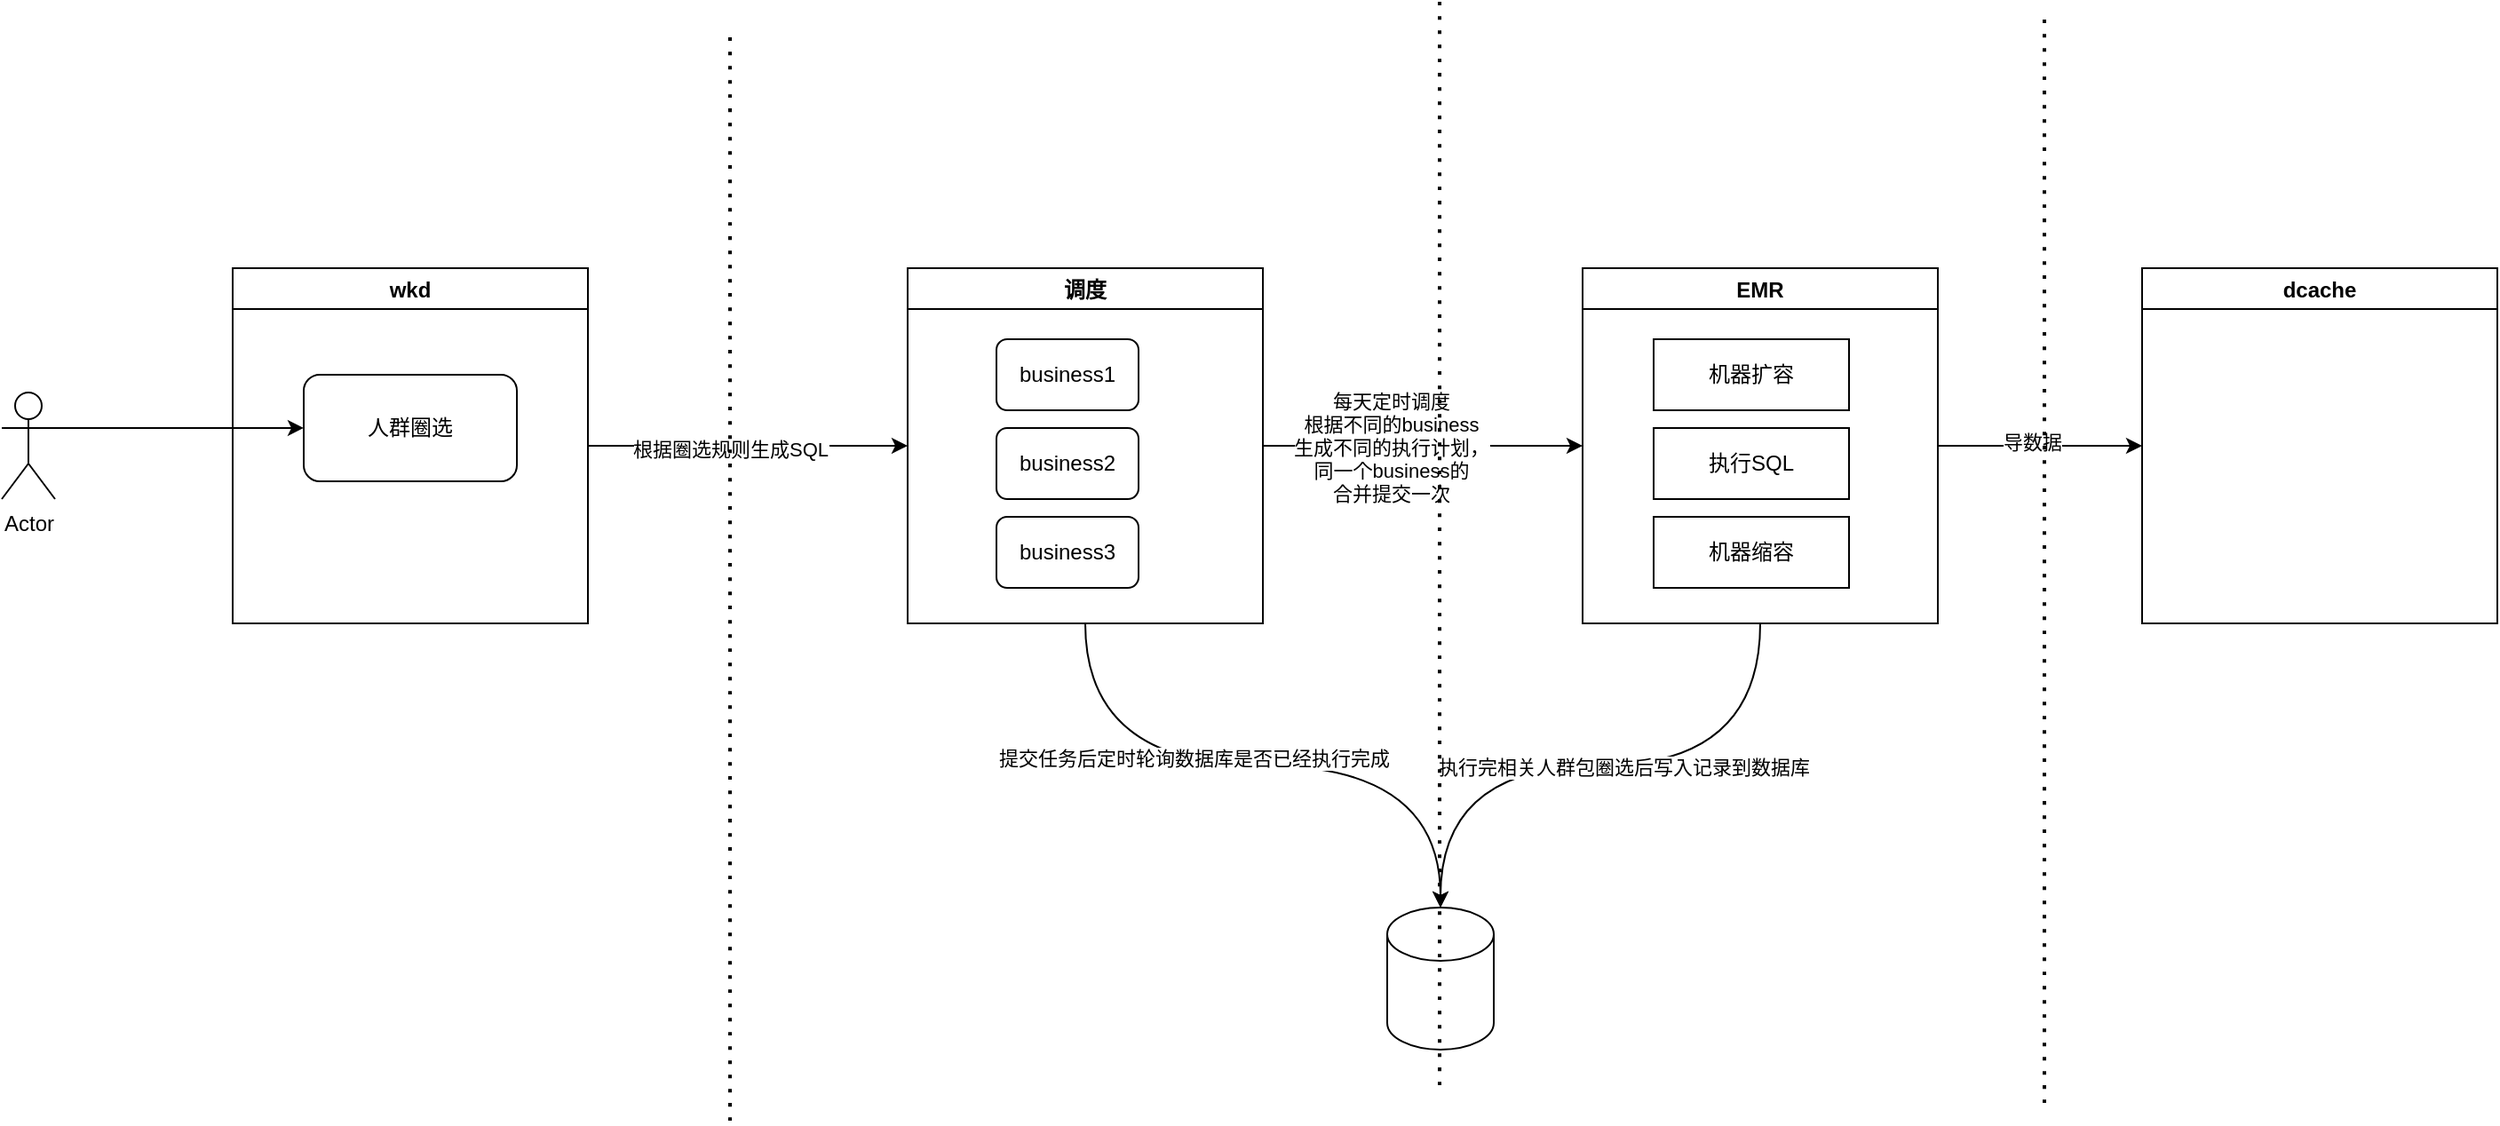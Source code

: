 <mxfile version="15.5.1" type="github">
  <diagram id="Hil883hxXuPFeVVIUmoq" name="Page-1">
    <mxGraphModel dx="2066" dy="1044" grid="1" gridSize="10" guides="1" tooltips="1" connect="1" arrows="1" fold="1" page="1" pageScale="1" pageWidth="850" pageHeight="1100" math="0" shadow="0">
      <root>
        <mxCell id="0" />
        <mxCell id="1" parent="0" />
        <mxCell id="hu1-PhMx1EyiSFUdjg9D-17" style="edgeStyle=orthogonalEdgeStyle;rounded=0;orthogonalLoop=1;jettySize=auto;html=1;exitX=1;exitY=0.333;exitDx=0;exitDy=0;exitPerimeter=0;" edge="1" parent="1" source="hu1-PhMx1EyiSFUdjg9D-1" target="hu1-PhMx1EyiSFUdjg9D-16">
          <mxGeometry relative="1" as="geometry">
            <mxPoint x="220" y="350" as="targetPoint" />
          </mxGeometry>
        </mxCell>
        <mxCell id="hu1-PhMx1EyiSFUdjg9D-1" value="Actor" style="shape=umlActor;verticalLabelPosition=bottom;verticalAlign=top;html=1;outlineConnect=0;" vertex="1" parent="1">
          <mxGeometry x="70" y="350" width="30" height="60" as="geometry" />
        </mxCell>
        <mxCell id="hu1-PhMx1EyiSFUdjg9D-19" style="edgeStyle=orthogonalEdgeStyle;rounded=0;orthogonalLoop=1;jettySize=auto;html=1;entryX=0;entryY=0.5;entryDx=0;entryDy=0;" edge="1" parent="1" source="hu1-PhMx1EyiSFUdjg9D-12" target="hu1-PhMx1EyiSFUdjg9D-13">
          <mxGeometry relative="1" as="geometry">
            <mxPoint x="570" y="380" as="targetPoint" />
          </mxGeometry>
        </mxCell>
        <mxCell id="hu1-PhMx1EyiSFUdjg9D-38" value="根据圈选规则生成SQL" style="edgeLabel;html=1;align=center;verticalAlign=middle;resizable=0;points=[];" vertex="1" connectable="0" parent="hu1-PhMx1EyiSFUdjg9D-19">
          <mxGeometry x="-0.111" y="-2" relative="1" as="geometry">
            <mxPoint as="offset" />
          </mxGeometry>
        </mxCell>
        <mxCell id="hu1-PhMx1EyiSFUdjg9D-12" value="wkd" style="swimlane;" vertex="1" parent="1">
          <mxGeometry x="200" y="280" width="200" height="200" as="geometry" />
        </mxCell>
        <mxCell id="hu1-PhMx1EyiSFUdjg9D-16" value="人群圈选" style="rounded=1;whiteSpace=wrap;html=1;" vertex="1" parent="hu1-PhMx1EyiSFUdjg9D-12">
          <mxGeometry x="40" y="60" width="120" height="60" as="geometry" />
        </mxCell>
        <mxCell id="hu1-PhMx1EyiSFUdjg9D-26" style="edgeStyle=orthogonalEdgeStyle;rounded=0;orthogonalLoop=1;jettySize=auto;html=1;" edge="1" parent="1" source="hu1-PhMx1EyiSFUdjg9D-13">
          <mxGeometry relative="1" as="geometry">
            <mxPoint x="960" y="380" as="targetPoint" />
          </mxGeometry>
        </mxCell>
        <mxCell id="hu1-PhMx1EyiSFUdjg9D-37" value="每天定时调度&lt;br&gt;根据不同的business&lt;br&gt;生成不同的执行计划，&lt;br&gt;同一个business的&lt;br&gt;合并提交一次" style="edgeLabel;html=1;align=center;verticalAlign=middle;resizable=0;points=[];" vertex="1" connectable="0" parent="hu1-PhMx1EyiSFUdjg9D-26">
          <mxGeometry x="-0.2" y="-1" relative="1" as="geometry">
            <mxPoint as="offset" />
          </mxGeometry>
        </mxCell>
        <mxCell id="hu1-PhMx1EyiSFUdjg9D-34" style="edgeStyle=orthogonalEdgeStyle;curved=1;rounded=0;orthogonalLoop=1;jettySize=auto;html=1;exitX=0.5;exitY=1;exitDx=0;exitDy=0;entryX=0.5;entryY=0;entryDx=0;entryDy=0;entryPerimeter=0;" edge="1" parent="1" source="hu1-PhMx1EyiSFUdjg9D-13" target="hu1-PhMx1EyiSFUdjg9D-14">
          <mxGeometry relative="1" as="geometry" />
        </mxCell>
        <mxCell id="hu1-PhMx1EyiSFUdjg9D-35" value="提交任务后定时轮询数据库是否已经执行完成" style="edgeLabel;html=1;align=center;verticalAlign=middle;resizable=0;points=[];" vertex="1" connectable="0" parent="hu1-PhMx1EyiSFUdjg9D-34">
          <mxGeometry x="-0.217" y="4" relative="1" as="geometry">
            <mxPoint as="offset" />
          </mxGeometry>
        </mxCell>
        <mxCell id="hu1-PhMx1EyiSFUdjg9D-13" value="调度" style="swimlane;" vertex="1" parent="1">
          <mxGeometry x="580" y="280" width="200" height="200" as="geometry" />
        </mxCell>
        <mxCell id="hu1-PhMx1EyiSFUdjg9D-20" value="business1" style="rounded=1;whiteSpace=wrap;html=1;" vertex="1" parent="hu1-PhMx1EyiSFUdjg9D-13">
          <mxGeometry x="50" y="40" width="80" height="40" as="geometry" />
        </mxCell>
        <mxCell id="hu1-PhMx1EyiSFUdjg9D-21" value="business2" style="rounded=1;whiteSpace=wrap;html=1;" vertex="1" parent="hu1-PhMx1EyiSFUdjg9D-13">
          <mxGeometry x="50" y="90" width="80" height="40" as="geometry" />
        </mxCell>
        <mxCell id="hu1-PhMx1EyiSFUdjg9D-25" value="business3" style="rounded=1;whiteSpace=wrap;html=1;" vertex="1" parent="hu1-PhMx1EyiSFUdjg9D-13">
          <mxGeometry x="50" y="140" width="80" height="40" as="geometry" />
        </mxCell>
        <mxCell id="hu1-PhMx1EyiSFUdjg9D-14" value="" style="shape=cylinder3;whiteSpace=wrap;html=1;boundedLbl=1;backgroundOutline=1;size=15;" vertex="1" parent="1">
          <mxGeometry x="850" y="640" width="60" height="80" as="geometry" />
        </mxCell>
        <mxCell id="hu1-PhMx1EyiSFUdjg9D-31" style="edgeStyle=orthogonalEdgeStyle;rounded=0;orthogonalLoop=1;jettySize=auto;html=1;entryX=0;entryY=0.5;entryDx=0;entryDy=0;" edge="1" parent="1" source="hu1-PhMx1EyiSFUdjg9D-15" target="hu1-PhMx1EyiSFUdjg9D-30">
          <mxGeometry relative="1" as="geometry" />
        </mxCell>
        <mxCell id="hu1-PhMx1EyiSFUdjg9D-43" value="导数据" style="edgeLabel;html=1;align=center;verticalAlign=middle;resizable=0;points=[];" vertex="1" connectable="0" parent="hu1-PhMx1EyiSFUdjg9D-31">
          <mxGeometry x="-0.078" y="2" relative="1" as="geometry">
            <mxPoint as="offset" />
          </mxGeometry>
        </mxCell>
        <mxCell id="hu1-PhMx1EyiSFUdjg9D-32" style="edgeStyle=orthogonalEdgeStyle;rounded=0;orthogonalLoop=1;jettySize=auto;html=1;exitX=0.5;exitY=1;exitDx=0;exitDy=0;entryX=0.5;entryY=0;entryDx=0;entryDy=0;entryPerimeter=0;curved=1;" edge="1" parent="1" source="hu1-PhMx1EyiSFUdjg9D-15" target="hu1-PhMx1EyiSFUdjg9D-14">
          <mxGeometry relative="1" as="geometry" />
        </mxCell>
        <mxCell id="hu1-PhMx1EyiSFUdjg9D-33" value="执行完相关人群包圈选后写入记录到数据库" style="edgeLabel;html=1;align=center;verticalAlign=middle;resizable=0;points=[];" vertex="1" connectable="0" parent="hu1-PhMx1EyiSFUdjg9D-32">
          <mxGeometry x="-0.076" y="1" relative="1" as="geometry">
            <mxPoint as="offset" />
          </mxGeometry>
        </mxCell>
        <mxCell id="hu1-PhMx1EyiSFUdjg9D-15" value="EMR" style="swimlane;" vertex="1" parent="1">
          <mxGeometry x="960" y="280" width="200" height="200" as="geometry" />
        </mxCell>
        <mxCell id="hu1-PhMx1EyiSFUdjg9D-27" value="机器扩容" style="whiteSpace=wrap;html=1;" vertex="1" parent="hu1-PhMx1EyiSFUdjg9D-15">
          <mxGeometry x="40" y="40" width="110" height="40" as="geometry" />
        </mxCell>
        <mxCell id="hu1-PhMx1EyiSFUdjg9D-28" value="执行SQL" style="whiteSpace=wrap;html=1;" vertex="1" parent="hu1-PhMx1EyiSFUdjg9D-15">
          <mxGeometry x="40" y="90" width="110" height="40" as="geometry" />
        </mxCell>
        <mxCell id="hu1-PhMx1EyiSFUdjg9D-29" value="机器缩容" style="whiteSpace=wrap;html=1;" vertex="1" parent="hu1-PhMx1EyiSFUdjg9D-15">
          <mxGeometry x="40" y="140" width="110" height="40" as="geometry" />
        </mxCell>
        <mxCell id="hu1-PhMx1EyiSFUdjg9D-30" value="dcache" style="swimlane;" vertex="1" parent="1">
          <mxGeometry x="1275" y="280" width="200" height="200" as="geometry" />
        </mxCell>
        <mxCell id="hu1-PhMx1EyiSFUdjg9D-39" value="" style="endArrow=none;dashed=1;html=1;dashPattern=1 3;strokeWidth=2;rounded=0;curved=1;" edge="1" parent="1">
          <mxGeometry width="50" height="50" relative="1" as="geometry">
            <mxPoint x="480" y="760" as="sourcePoint" />
            <mxPoint x="480" y="150" as="targetPoint" />
          </mxGeometry>
        </mxCell>
        <mxCell id="hu1-PhMx1EyiSFUdjg9D-41" value="" style="endArrow=none;dashed=1;html=1;dashPattern=1 3;strokeWidth=2;rounded=0;curved=1;" edge="1" parent="1">
          <mxGeometry width="50" height="50" relative="1" as="geometry">
            <mxPoint x="879.5" y="740" as="sourcePoint" />
            <mxPoint x="879.5" y="130" as="targetPoint" />
          </mxGeometry>
        </mxCell>
        <mxCell id="hu1-PhMx1EyiSFUdjg9D-42" value="" style="endArrow=none;dashed=1;html=1;dashPattern=1 3;strokeWidth=2;rounded=0;curved=1;" edge="1" parent="1">
          <mxGeometry width="50" height="50" relative="1" as="geometry">
            <mxPoint x="1220" y="750" as="sourcePoint" />
            <mxPoint x="1220" y="140" as="targetPoint" />
          </mxGeometry>
        </mxCell>
      </root>
    </mxGraphModel>
  </diagram>
</mxfile>
